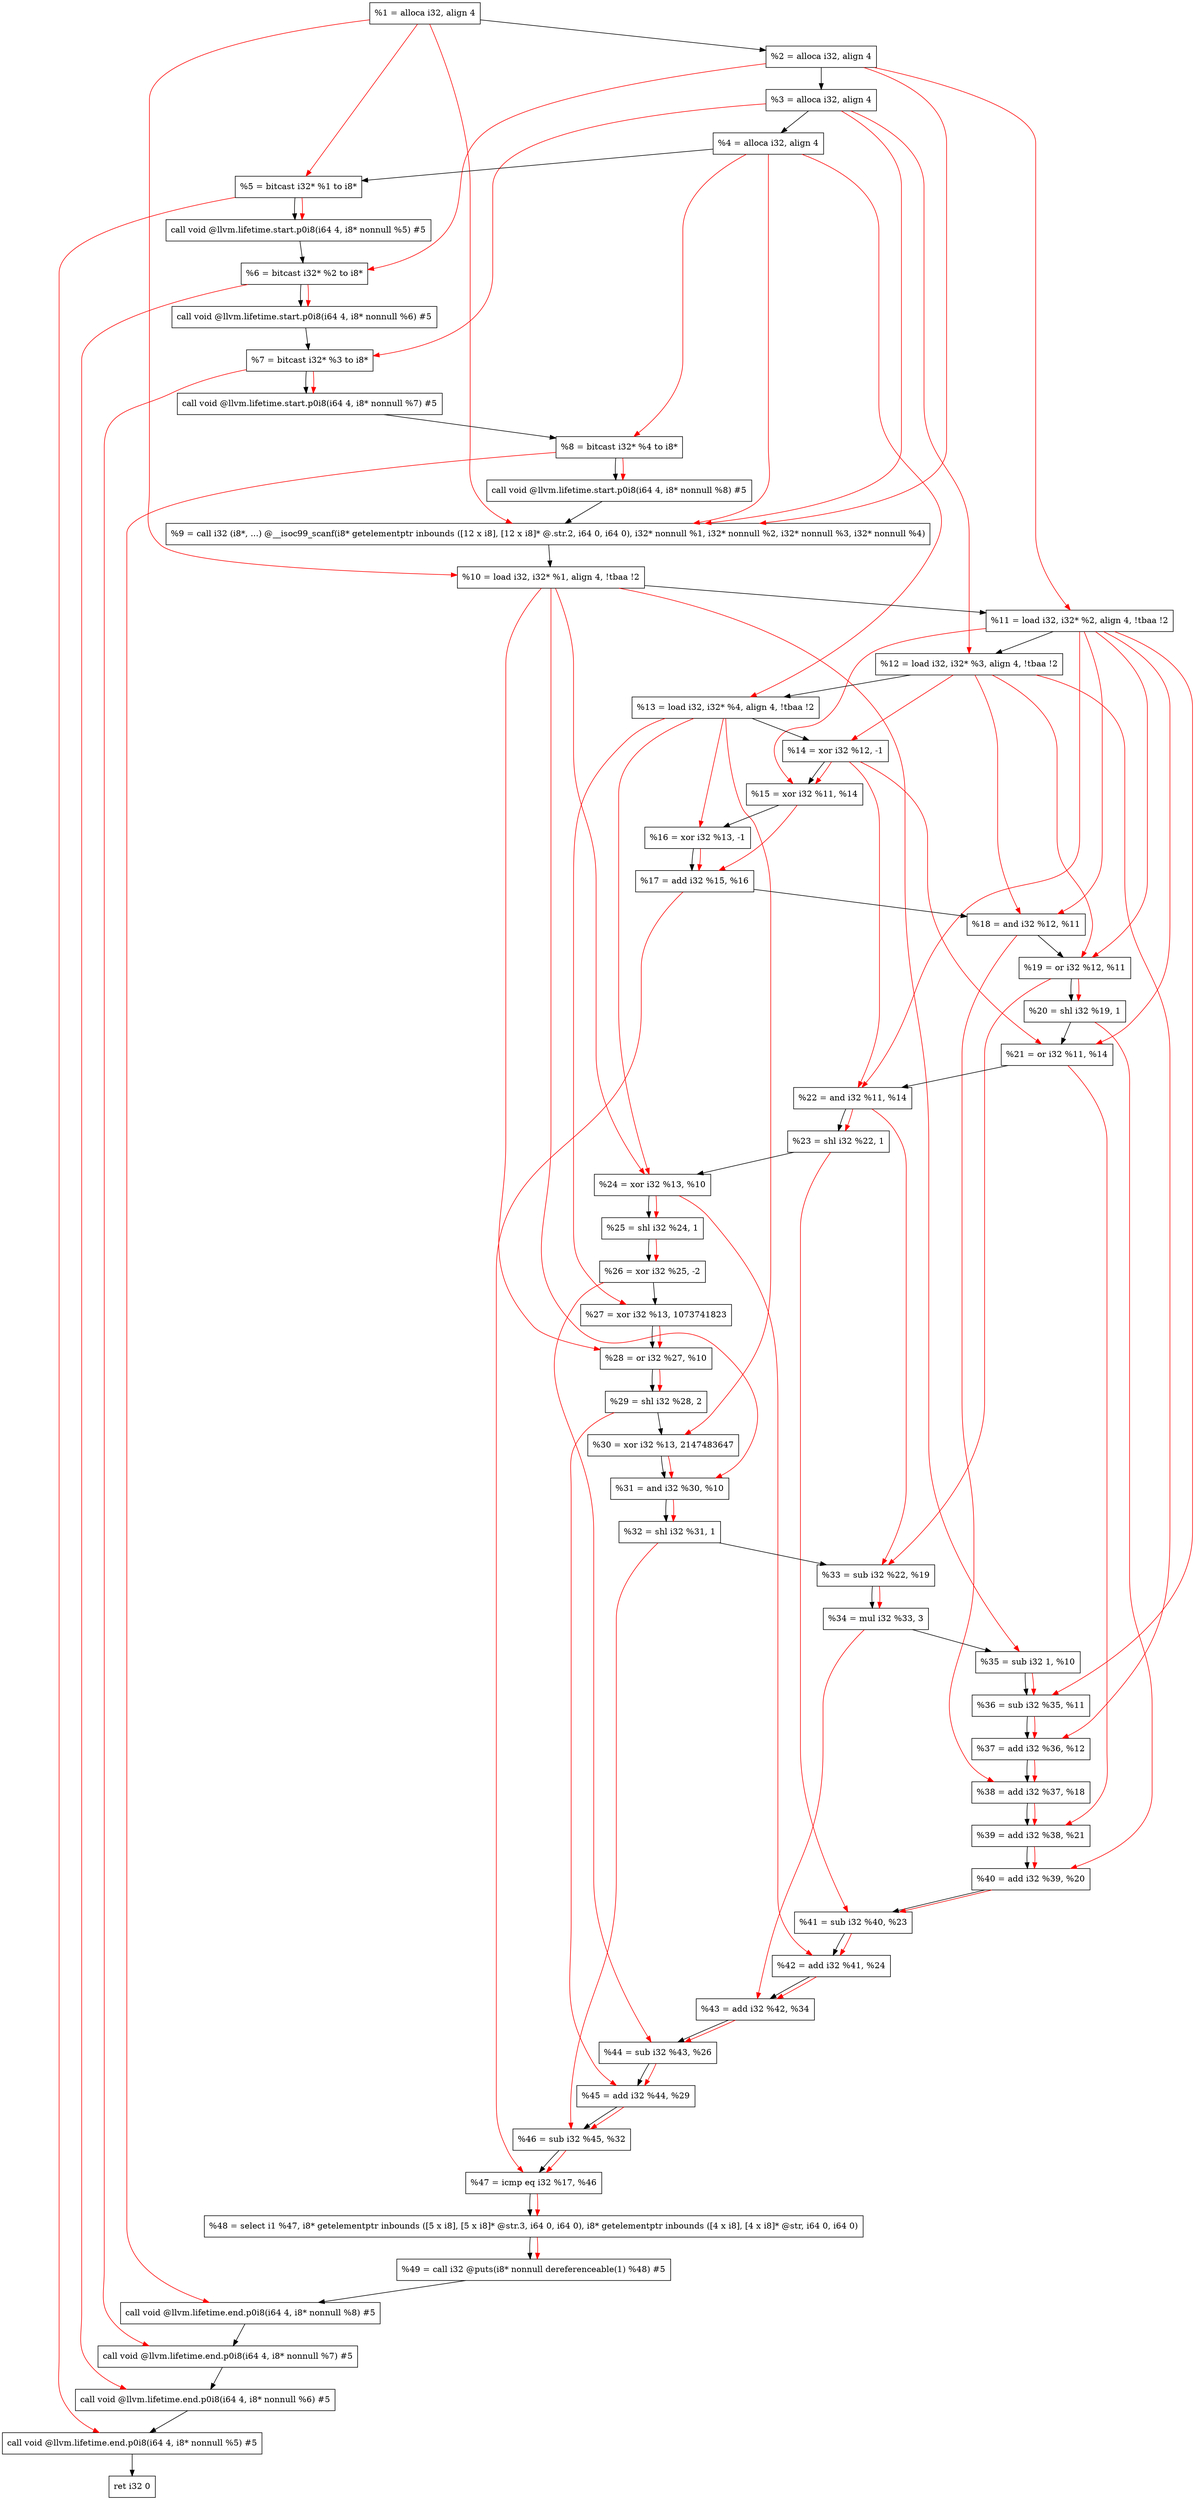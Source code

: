 digraph "DFG for'main' function" {
	Node0x624878[shape=record, label="  %1 = alloca i32, align 4"];
	Node0x6248f8[shape=record, label="  %2 = alloca i32, align 4"];
	Node0x624988[shape=record, label="  %3 = alloca i32, align 4"];
	Node0x6249e8[shape=record, label="  %4 = alloca i32, align 4"];
	Node0x624a98[shape=record, label="  %5 = bitcast i32* %1 to i8*"];
	Node0x624ec8[shape=record, label="  call void @llvm.lifetime.start.p0i8(i64 4, i8* nonnull %5) #5"];
	Node0x624fa8[shape=record, label="  %6 = bitcast i32* %2 to i8*"];
	Node0x6250a8[shape=record, label="  call void @llvm.lifetime.start.p0i8(i64 4, i8* nonnull %6) #5"];
	Node0x625168[shape=record, label="  %7 = bitcast i32* %3 to i8*"];
	Node0x625218[shape=record, label="  call void @llvm.lifetime.start.p0i8(i64 4, i8* nonnull %7) #5"];
	Node0x6252d8[shape=record, label="  %8 = bitcast i32* %4 to i8*"];
	Node0x625388[shape=record, label="  call void @llvm.lifetime.start.p0i8(i64 4, i8* nonnull %8) #5"];
	Node0x61fa40[shape=record, label="  %9 = call i32 (i8*, ...) @__isoc99_scanf(i8* getelementptr inbounds ([12 x i8], [12 x i8]* @.str.2, i64 0, i64 0), i32* nonnull %1, i32* nonnull %2, i32* nonnull %3, i32* nonnull %4)"];
	Node0x625588[shape=record, label="  %10 = load i32, i32* %1, align 4, !tbaa !2"];
	Node0x6264f8[shape=record, label="  %11 = load i32, i32* %2, align 4, !tbaa !2"];
	Node0x626b68[shape=record, label="  %12 = load i32, i32* %3, align 4, !tbaa !2"];
	Node0x626bc8[shape=record, label="  %13 = load i32, i32* %4, align 4, !tbaa !2"];
	Node0x626c40[shape=record, label="  %14 = xor i32 %12, -1"];
	Node0x626cb0[shape=record, label="  %15 = xor i32 %11, %14"];
	Node0x626d20[shape=record, label="  %16 = xor i32 %13, -1"];
	Node0x626d90[shape=record, label="  %17 = add i32 %15, %16"];
	Node0x626e00[shape=record, label="  %18 = and i32 %12, %11"];
	Node0x626e70[shape=record, label="  %19 = or i32 %12, %11"];
	Node0x626ee0[shape=record, label="  %20 = shl i32 %19, 1"];
	Node0x626f50[shape=record, label="  %21 = or i32 %11, %14"];
	Node0x626fc0[shape=record, label="  %22 = and i32 %11, %14"];
	Node0x627030[shape=record, label="  %23 = shl i32 %22, 1"];
	Node0x6270a0[shape=record, label="  %24 = xor i32 %13, %10"];
	Node0x627110[shape=record, label="  %25 = shl i32 %24, 1"];
	Node0x627180[shape=record, label="  %26 = xor i32 %25, -2"];
	Node0x6271f0[shape=record, label="  %27 = xor i32 %13, 1073741823"];
	Node0x627260[shape=record, label="  %28 = or i32 %27, %10"];
	Node0x6272d0[shape=record, label="  %29 = shl i32 %28, 2"];
	Node0x627340[shape=record, label="  %30 = xor i32 %13, 2147483647"];
	Node0x6273b0[shape=record, label="  %31 = and i32 %30, %10"];
	Node0x627420[shape=record, label="  %32 = shl i32 %31, 1"];
	Node0x627490[shape=record, label="  %33 = sub i32 %22, %19"];
	Node0x627500[shape=record, label="  %34 = mul i32 %33, 3"];
	Node0x627570[shape=record, label="  %35 = sub i32 1, %10"];
	Node0x6275e0[shape=record, label="  %36 = sub i32 %35, %11"];
	Node0x627650[shape=record, label="  %37 = add i32 %36, %12"];
	Node0x6276c0[shape=record, label="  %38 = add i32 %37, %18"];
	Node0x627730[shape=record, label="  %39 = add i32 %38, %21"];
	Node0x6277a0[shape=record, label="  %40 = add i32 %39, %20"];
	Node0x627810[shape=record, label="  %41 = sub i32 %40, %23"];
	Node0x627880[shape=record, label="  %42 = add i32 %41, %24"];
	Node0x6278f0[shape=record, label="  %43 = add i32 %42, %34"];
	Node0x627960[shape=record, label="  %44 = sub i32 %43, %26"];
	Node0x6279d0[shape=record, label="  %45 = add i32 %44, %29"];
	Node0x627a40[shape=record, label="  %46 = sub i32 %45, %32"];
	Node0x627ab0[shape=record, label="  %47 = icmp eq i32 %17, %46"];
	Node0x5c48b8[shape=record, label="  %48 = select i1 %47, i8* getelementptr inbounds ([5 x i8], [5 x i8]* @str.3, i64 0, i64 0), i8* getelementptr inbounds ([4 x i8], [4 x i8]* @str, i64 0, i64 0)"];
	Node0x627b40[shape=record, label="  %49 = call i32 @puts(i8* nonnull dereferenceable(1) %48) #5"];
	Node0x627de8[shape=record, label="  call void @llvm.lifetime.end.p0i8(i64 4, i8* nonnull %8) #5"];
	Node0x627f48[shape=record, label="  call void @llvm.lifetime.end.p0i8(i64 4, i8* nonnull %7) #5"];
	Node0x628058[shape=record, label="  call void @llvm.lifetime.end.p0i8(i64 4, i8* nonnull %6) #5"];
	Node0x628168[shape=record, label="  call void @llvm.lifetime.end.p0i8(i64 4, i8* nonnull %5) #5"];
	Node0x628228[shape=record, label="  ret i32 0"];
	Node0x624878 -> Node0x6248f8;
	Node0x6248f8 -> Node0x624988;
	Node0x624988 -> Node0x6249e8;
	Node0x6249e8 -> Node0x624a98;
	Node0x624a98 -> Node0x624ec8;
	Node0x624ec8 -> Node0x624fa8;
	Node0x624fa8 -> Node0x6250a8;
	Node0x6250a8 -> Node0x625168;
	Node0x625168 -> Node0x625218;
	Node0x625218 -> Node0x6252d8;
	Node0x6252d8 -> Node0x625388;
	Node0x625388 -> Node0x61fa40;
	Node0x61fa40 -> Node0x625588;
	Node0x625588 -> Node0x6264f8;
	Node0x6264f8 -> Node0x626b68;
	Node0x626b68 -> Node0x626bc8;
	Node0x626bc8 -> Node0x626c40;
	Node0x626c40 -> Node0x626cb0;
	Node0x626cb0 -> Node0x626d20;
	Node0x626d20 -> Node0x626d90;
	Node0x626d90 -> Node0x626e00;
	Node0x626e00 -> Node0x626e70;
	Node0x626e70 -> Node0x626ee0;
	Node0x626ee0 -> Node0x626f50;
	Node0x626f50 -> Node0x626fc0;
	Node0x626fc0 -> Node0x627030;
	Node0x627030 -> Node0x6270a0;
	Node0x6270a0 -> Node0x627110;
	Node0x627110 -> Node0x627180;
	Node0x627180 -> Node0x6271f0;
	Node0x6271f0 -> Node0x627260;
	Node0x627260 -> Node0x6272d0;
	Node0x6272d0 -> Node0x627340;
	Node0x627340 -> Node0x6273b0;
	Node0x6273b0 -> Node0x627420;
	Node0x627420 -> Node0x627490;
	Node0x627490 -> Node0x627500;
	Node0x627500 -> Node0x627570;
	Node0x627570 -> Node0x6275e0;
	Node0x6275e0 -> Node0x627650;
	Node0x627650 -> Node0x6276c0;
	Node0x6276c0 -> Node0x627730;
	Node0x627730 -> Node0x6277a0;
	Node0x6277a0 -> Node0x627810;
	Node0x627810 -> Node0x627880;
	Node0x627880 -> Node0x6278f0;
	Node0x6278f0 -> Node0x627960;
	Node0x627960 -> Node0x6279d0;
	Node0x6279d0 -> Node0x627a40;
	Node0x627a40 -> Node0x627ab0;
	Node0x627ab0 -> Node0x5c48b8;
	Node0x5c48b8 -> Node0x627b40;
	Node0x627b40 -> Node0x627de8;
	Node0x627de8 -> Node0x627f48;
	Node0x627f48 -> Node0x628058;
	Node0x628058 -> Node0x628168;
	Node0x628168 -> Node0x628228;
edge [color=red]
	Node0x624878 -> Node0x624a98;
	Node0x624a98 -> Node0x624ec8;
	Node0x6248f8 -> Node0x624fa8;
	Node0x624fa8 -> Node0x6250a8;
	Node0x624988 -> Node0x625168;
	Node0x625168 -> Node0x625218;
	Node0x6249e8 -> Node0x6252d8;
	Node0x6252d8 -> Node0x625388;
	Node0x624878 -> Node0x61fa40;
	Node0x6248f8 -> Node0x61fa40;
	Node0x624988 -> Node0x61fa40;
	Node0x6249e8 -> Node0x61fa40;
	Node0x624878 -> Node0x625588;
	Node0x6248f8 -> Node0x6264f8;
	Node0x624988 -> Node0x626b68;
	Node0x6249e8 -> Node0x626bc8;
	Node0x626b68 -> Node0x626c40;
	Node0x6264f8 -> Node0x626cb0;
	Node0x626c40 -> Node0x626cb0;
	Node0x626bc8 -> Node0x626d20;
	Node0x626cb0 -> Node0x626d90;
	Node0x626d20 -> Node0x626d90;
	Node0x626b68 -> Node0x626e00;
	Node0x6264f8 -> Node0x626e00;
	Node0x626b68 -> Node0x626e70;
	Node0x6264f8 -> Node0x626e70;
	Node0x626e70 -> Node0x626ee0;
	Node0x6264f8 -> Node0x626f50;
	Node0x626c40 -> Node0x626f50;
	Node0x6264f8 -> Node0x626fc0;
	Node0x626c40 -> Node0x626fc0;
	Node0x626fc0 -> Node0x627030;
	Node0x626bc8 -> Node0x6270a0;
	Node0x625588 -> Node0x6270a0;
	Node0x6270a0 -> Node0x627110;
	Node0x627110 -> Node0x627180;
	Node0x626bc8 -> Node0x6271f0;
	Node0x6271f0 -> Node0x627260;
	Node0x625588 -> Node0x627260;
	Node0x627260 -> Node0x6272d0;
	Node0x626bc8 -> Node0x627340;
	Node0x627340 -> Node0x6273b0;
	Node0x625588 -> Node0x6273b0;
	Node0x6273b0 -> Node0x627420;
	Node0x626fc0 -> Node0x627490;
	Node0x626e70 -> Node0x627490;
	Node0x627490 -> Node0x627500;
	Node0x625588 -> Node0x627570;
	Node0x627570 -> Node0x6275e0;
	Node0x6264f8 -> Node0x6275e0;
	Node0x6275e0 -> Node0x627650;
	Node0x626b68 -> Node0x627650;
	Node0x627650 -> Node0x6276c0;
	Node0x626e00 -> Node0x6276c0;
	Node0x6276c0 -> Node0x627730;
	Node0x626f50 -> Node0x627730;
	Node0x627730 -> Node0x6277a0;
	Node0x626ee0 -> Node0x6277a0;
	Node0x6277a0 -> Node0x627810;
	Node0x627030 -> Node0x627810;
	Node0x627810 -> Node0x627880;
	Node0x6270a0 -> Node0x627880;
	Node0x627880 -> Node0x6278f0;
	Node0x627500 -> Node0x6278f0;
	Node0x6278f0 -> Node0x627960;
	Node0x627180 -> Node0x627960;
	Node0x627960 -> Node0x6279d0;
	Node0x6272d0 -> Node0x6279d0;
	Node0x6279d0 -> Node0x627a40;
	Node0x627420 -> Node0x627a40;
	Node0x626d90 -> Node0x627ab0;
	Node0x627a40 -> Node0x627ab0;
	Node0x627ab0 -> Node0x5c48b8;
	Node0x5c48b8 -> Node0x627b40;
	Node0x6252d8 -> Node0x627de8;
	Node0x625168 -> Node0x627f48;
	Node0x624fa8 -> Node0x628058;
	Node0x624a98 -> Node0x628168;
}
